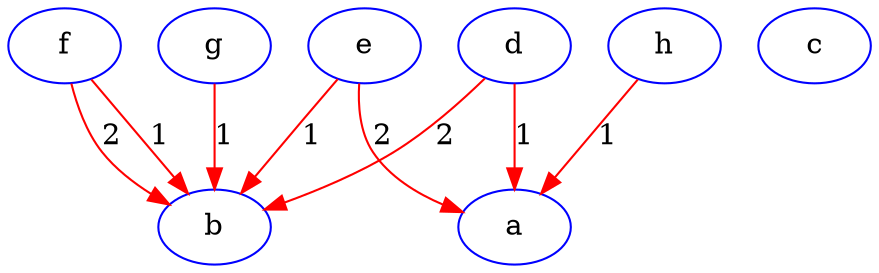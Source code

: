 digraph G {
	"e"->"b"[ color=red, label=1 ];
	"e"->"a"[ color=red, label=2 ];
	"f"->"b"[ color=red, label=1 ];
	"f"->"b"[ color=red, label=2 ];
	"g"->"b"[ color=red, label=1 ];
	"h"->"a"[ color=red, label=1 ];
	"d"->"a"[ color=red, label=1 ];
	"d"->"b"[ color=red, label=2 ];
	"a" [ color=blue ];
	"b" [ color=blue ];
	"c" [ color=blue ];
	"d" [ color=blue ];
	"e" [ color=blue ];
	"f" [ color=blue ];
	"g" [ color=blue ];
	"h" [ color=blue ];

}

